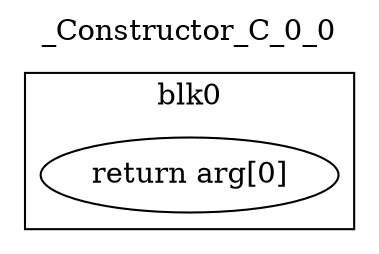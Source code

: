 digraph {
  rankdir=TB;
  b0_l0 [label="return arg[0]"]
  subgraph cluster_b0 {
    label = "blk0";
    b0_l0;
  }
  labelloc="t"
  label="_Constructor_C_0_0"
}